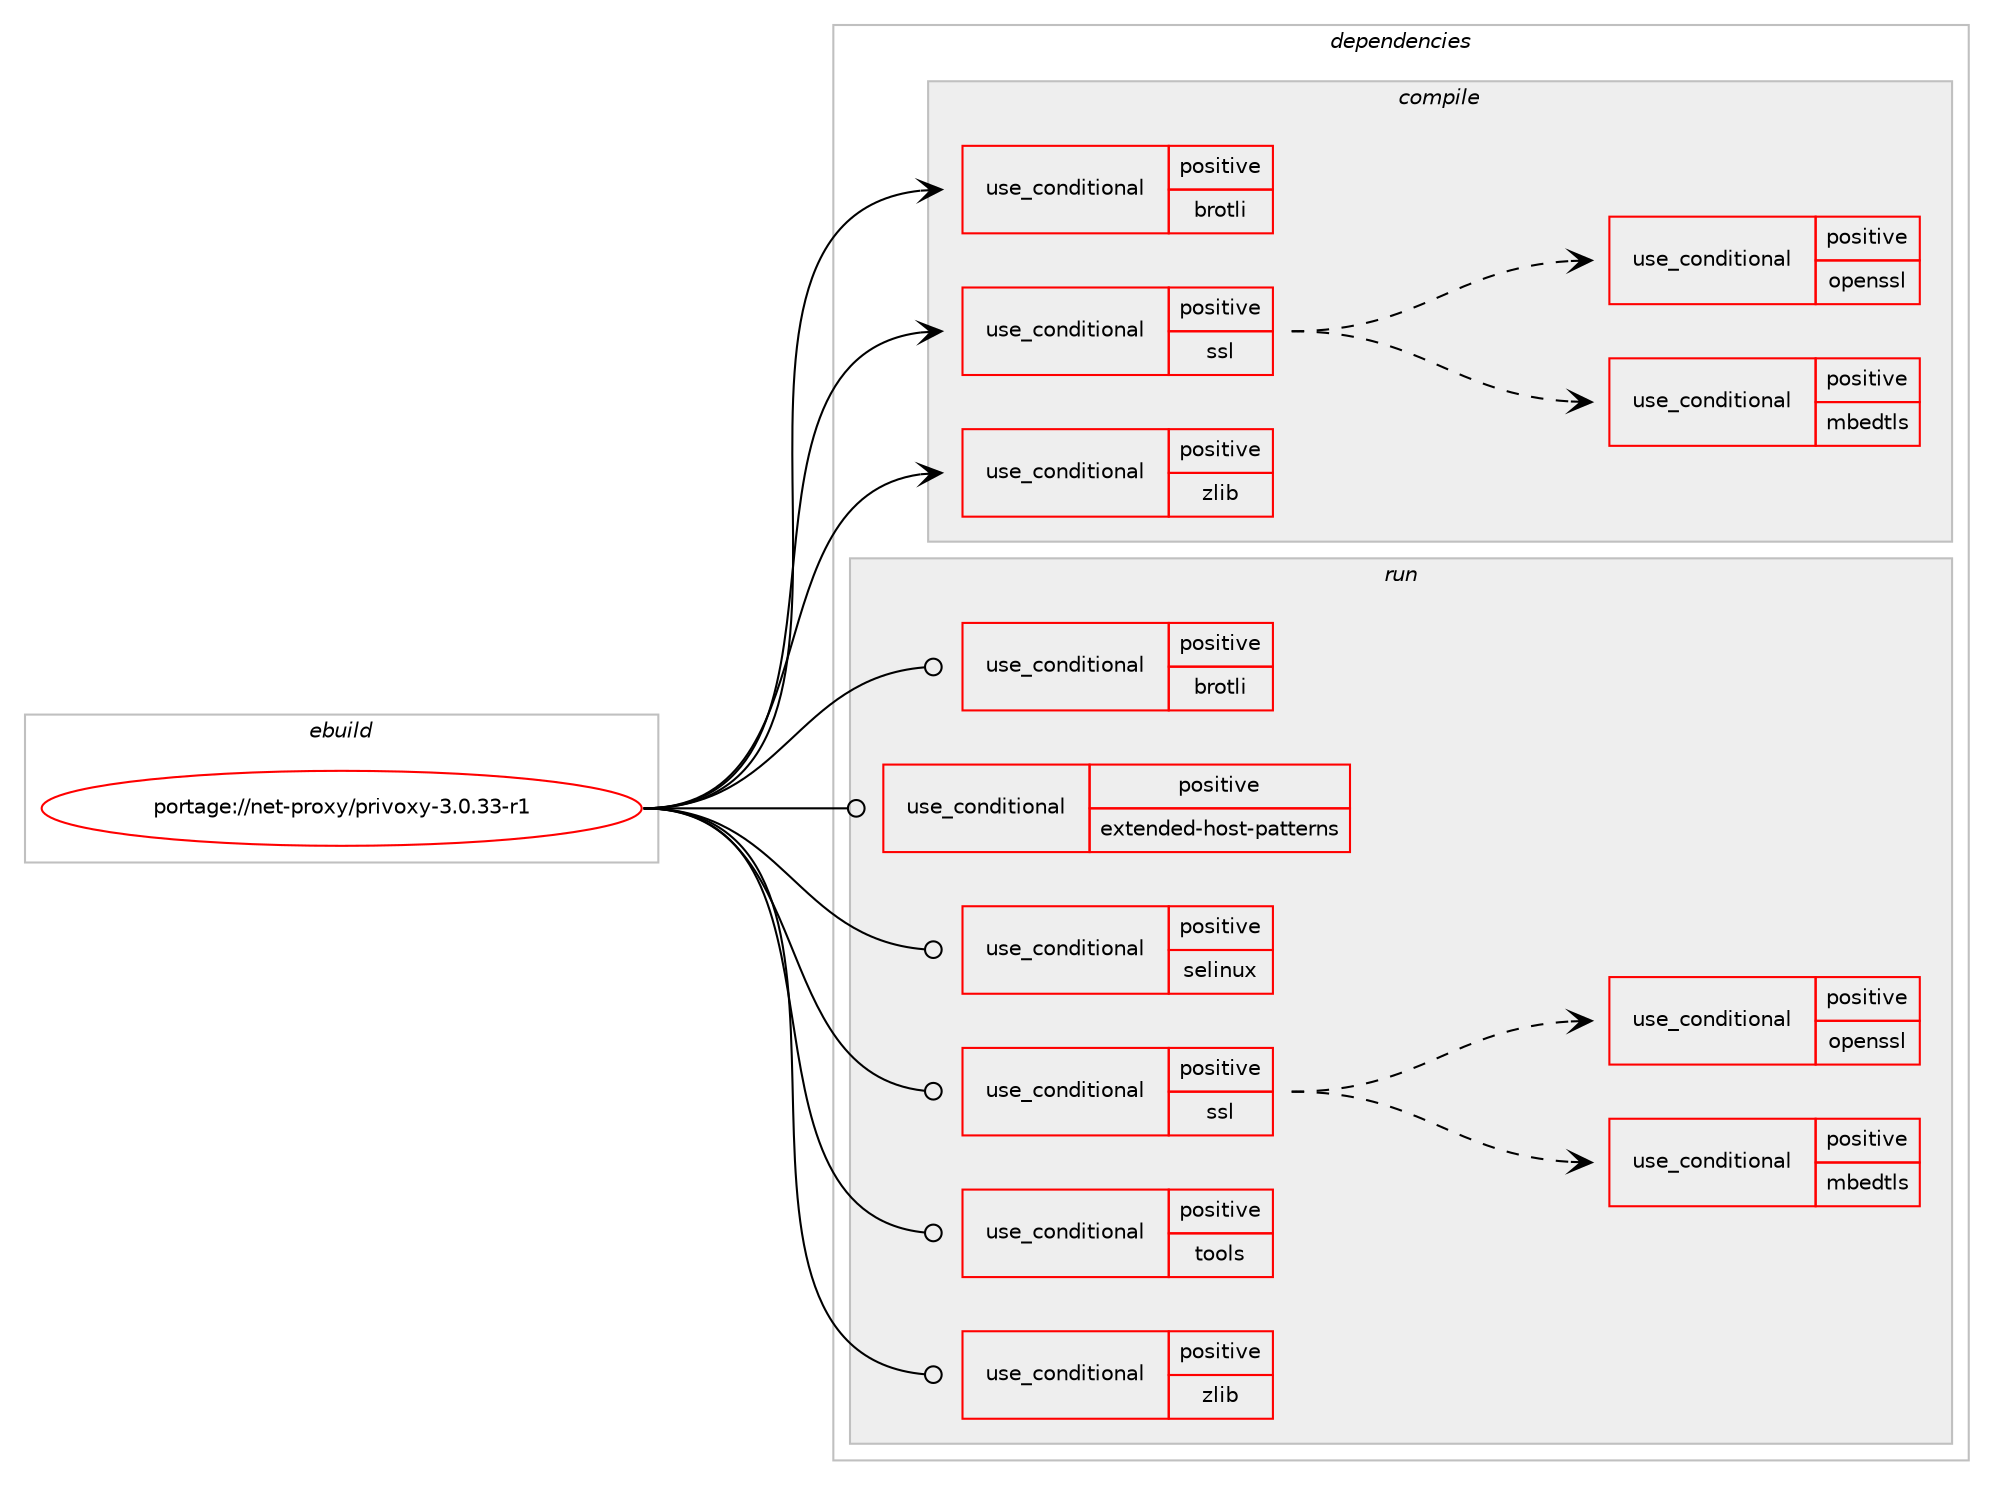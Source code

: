 digraph prolog {

# *************
# Graph options
# *************

newrank=true;
concentrate=true;
compound=true;
graph [rankdir=LR,fontname=Helvetica,fontsize=10,ranksep=1.5];#, ranksep=2.5, nodesep=0.2];
edge  [arrowhead=vee];
node  [fontname=Helvetica,fontsize=10];

# **********
# The ebuild
# **********

subgraph cluster_leftcol {
color=gray;
rank=same;
label=<<i>ebuild</i>>;
id [label="portage://net-proxy/privoxy-3.0.33-r1", color=red, width=4, href="../net-proxy/privoxy-3.0.33-r1.svg"];
}

# ****************
# The dependencies
# ****************

subgraph cluster_midcol {
color=gray;
label=<<i>dependencies</i>>;
subgraph cluster_compile {
fillcolor="#eeeeee";
style=filled;
label=<<i>compile</i>>;
subgraph cond6725 {
dependency9598 [label=<<TABLE BORDER="0" CELLBORDER="1" CELLSPACING="0" CELLPADDING="4"><TR><TD ROWSPAN="3" CELLPADDING="10">use_conditional</TD></TR><TR><TD>positive</TD></TR><TR><TD>brotli</TD></TR></TABLE>>, shape=none, color=red];
# *** BEGIN UNKNOWN DEPENDENCY TYPE (TODO) ***
# dependency9598 -> package_dependency(portage://net-proxy/privoxy-3.0.33-r1,install,no,app-arch,brotli,none,[,,],[],[])
# *** END UNKNOWN DEPENDENCY TYPE (TODO) ***

}
id:e -> dependency9598:w [weight=20,style="solid",arrowhead="vee"];
subgraph cond6726 {
dependency9599 [label=<<TABLE BORDER="0" CELLBORDER="1" CELLSPACING="0" CELLPADDING="4"><TR><TD ROWSPAN="3" CELLPADDING="10">use_conditional</TD></TR><TR><TD>positive</TD></TR><TR><TD>ssl</TD></TR></TABLE>>, shape=none, color=red];
subgraph cond6727 {
dependency9600 [label=<<TABLE BORDER="0" CELLBORDER="1" CELLSPACING="0" CELLPADDING="4"><TR><TD ROWSPAN="3" CELLPADDING="10">use_conditional</TD></TR><TR><TD>positive</TD></TR><TR><TD>mbedtls</TD></TR></TABLE>>, shape=none, color=red];
# *** BEGIN UNKNOWN DEPENDENCY TYPE (TODO) ***
# dependency9600 -> package_dependency(portage://net-proxy/privoxy-3.0.33-r1,install,no,net-libs,mbedtls,none,[,,],any_same_slot,[])
# *** END UNKNOWN DEPENDENCY TYPE (TODO) ***

}
dependency9599:e -> dependency9600:w [weight=20,style="dashed",arrowhead="vee"];
subgraph cond6728 {
dependency9601 [label=<<TABLE BORDER="0" CELLBORDER="1" CELLSPACING="0" CELLPADDING="4"><TR><TD ROWSPAN="3" CELLPADDING="10">use_conditional</TD></TR><TR><TD>positive</TD></TR><TR><TD>openssl</TD></TR></TABLE>>, shape=none, color=red];
# *** BEGIN UNKNOWN DEPENDENCY TYPE (TODO) ***
# dependency9601 -> package_dependency(portage://net-proxy/privoxy-3.0.33-r1,install,no,dev-libs,openssl,none,[,,],any_same_slot,[])
# *** END UNKNOWN DEPENDENCY TYPE (TODO) ***

}
dependency9599:e -> dependency9601:w [weight=20,style="dashed",arrowhead="vee"];
}
id:e -> dependency9599:w [weight=20,style="solid",arrowhead="vee"];
subgraph cond6729 {
dependency9602 [label=<<TABLE BORDER="0" CELLBORDER="1" CELLSPACING="0" CELLPADDING="4"><TR><TD ROWSPAN="3" CELLPADDING="10">use_conditional</TD></TR><TR><TD>positive</TD></TR><TR><TD>zlib</TD></TR></TABLE>>, shape=none, color=red];
# *** BEGIN UNKNOWN DEPENDENCY TYPE (TODO) ***
# dependency9602 -> package_dependency(portage://net-proxy/privoxy-3.0.33-r1,install,no,sys-libs,zlib,none,[,,],any_same_slot,[])
# *** END UNKNOWN DEPENDENCY TYPE (TODO) ***

}
id:e -> dependency9602:w [weight=20,style="solid",arrowhead="vee"];
# *** BEGIN UNKNOWN DEPENDENCY TYPE (TODO) ***
# id -> package_dependency(portage://net-proxy/privoxy-3.0.33-r1,install,no,acct-group,privoxy,none,[,,],[],[])
# *** END UNKNOWN DEPENDENCY TYPE (TODO) ***

# *** BEGIN UNKNOWN DEPENDENCY TYPE (TODO) ***
# id -> package_dependency(portage://net-proxy/privoxy-3.0.33-r1,install,no,acct-user,privoxy,none,[,,],[],[])
# *** END UNKNOWN DEPENDENCY TYPE (TODO) ***

# *** BEGIN UNKNOWN DEPENDENCY TYPE (TODO) ***
# id -> package_dependency(portage://net-proxy/privoxy-3.0.33-r1,install,no,dev-libs,libpcre,none,[,,],[],[])
# *** END UNKNOWN DEPENDENCY TYPE (TODO) ***

}
subgraph cluster_compileandrun {
fillcolor="#eeeeee";
style=filled;
label=<<i>compile and run</i>>;
}
subgraph cluster_run {
fillcolor="#eeeeee";
style=filled;
label=<<i>run</i>>;
subgraph cond6730 {
dependency9603 [label=<<TABLE BORDER="0" CELLBORDER="1" CELLSPACING="0" CELLPADDING="4"><TR><TD ROWSPAN="3" CELLPADDING="10">use_conditional</TD></TR><TR><TD>positive</TD></TR><TR><TD>brotli</TD></TR></TABLE>>, shape=none, color=red];
# *** BEGIN UNKNOWN DEPENDENCY TYPE (TODO) ***
# dependency9603 -> package_dependency(portage://net-proxy/privoxy-3.0.33-r1,run,no,app-arch,brotli,none,[,,],[],[])
# *** END UNKNOWN DEPENDENCY TYPE (TODO) ***

}
id:e -> dependency9603:w [weight=20,style="solid",arrowhead="odot"];
subgraph cond6731 {
dependency9604 [label=<<TABLE BORDER="0" CELLBORDER="1" CELLSPACING="0" CELLPADDING="4"><TR><TD ROWSPAN="3" CELLPADDING="10">use_conditional</TD></TR><TR><TD>positive</TD></TR><TR><TD>extended-host-patterns</TD></TR></TABLE>>, shape=none, color=red];
# *** BEGIN UNKNOWN DEPENDENCY TYPE (TODO) ***
# dependency9604 -> package_dependency(portage://net-proxy/privoxy-3.0.33-r1,run,no,dev-lang,perl,none,[,,],[],[])
# *** END UNKNOWN DEPENDENCY TYPE (TODO) ***

}
id:e -> dependency9604:w [weight=20,style="solid",arrowhead="odot"];
subgraph cond6732 {
dependency9605 [label=<<TABLE BORDER="0" CELLBORDER="1" CELLSPACING="0" CELLPADDING="4"><TR><TD ROWSPAN="3" CELLPADDING="10">use_conditional</TD></TR><TR><TD>positive</TD></TR><TR><TD>selinux</TD></TR></TABLE>>, shape=none, color=red];
# *** BEGIN UNKNOWN DEPENDENCY TYPE (TODO) ***
# dependency9605 -> package_dependency(portage://net-proxy/privoxy-3.0.33-r1,run,no,sec-policy,selinux-privoxy,none,[,,],[],[])
# *** END UNKNOWN DEPENDENCY TYPE (TODO) ***

}
id:e -> dependency9605:w [weight=20,style="solid",arrowhead="odot"];
subgraph cond6733 {
dependency9606 [label=<<TABLE BORDER="0" CELLBORDER="1" CELLSPACING="0" CELLPADDING="4"><TR><TD ROWSPAN="3" CELLPADDING="10">use_conditional</TD></TR><TR><TD>positive</TD></TR><TR><TD>ssl</TD></TR></TABLE>>, shape=none, color=red];
subgraph cond6734 {
dependency9607 [label=<<TABLE BORDER="0" CELLBORDER="1" CELLSPACING="0" CELLPADDING="4"><TR><TD ROWSPAN="3" CELLPADDING="10">use_conditional</TD></TR><TR><TD>positive</TD></TR><TR><TD>mbedtls</TD></TR></TABLE>>, shape=none, color=red];
# *** BEGIN UNKNOWN DEPENDENCY TYPE (TODO) ***
# dependency9607 -> package_dependency(portage://net-proxy/privoxy-3.0.33-r1,run,no,net-libs,mbedtls,none,[,,],any_same_slot,[])
# *** END UNKNOWN DEPENDENCY TYPE (TODO) ***

}
dependency9606:e -> dependency9607:w [weight=20,style="dashed",arrowhead="vee"];
subgraph cond6735 {
dependency9608 [label=<<TABLE BORDER="0" CELLBORDER="1" CELLSPACING="0" CELLPADDING="4"><TR><TD ROWSPAN="3" CELLPADDING="10">use_conditional</TD></TR><TR><TD>positive</TD></TR><TR><TD>openssl</TD></TR></TABLE>>, shape=none, color=red];
# *** BEGIN UNKNOWN DEPENDENCY TYPE (TODO) ***
# dependency9608 -> package_dependency(portage://net-proxy/privoxy-3.0.33-r1,run,no,dev-libs,openssl,none,[,,],any_same_slot,[])
# *** END UNKNOWN DEPENDENCY TYPE (TODO) ***

}
dependency9606:e -> dependency9608:w [weight=20,style="dashed",arrowhead="vee"];
}
id:e -> dependency9606:w [weight=20,style="solid",arrowhead="odot"];
subgraph cond6736 {
dependency9609 [label=<<TABLE BORDER="0" CELLBORDER="1" CELLSPACING="0" CELLPADDING="4"><TR><TD ROWSPAN="3" CELLPADDING="10">use_conditional</TD></TR><TR><TD>positive</TD></TR><TR><TD>tools</TD></TR></TABLE>>, shape=none, color=red];
# *** BEGIN UNKNOWN DEPENDENCY TYPE (TODO) ***
# dependency9609 -> package_dependency(portage://net-proxy/privoxy-3.0.33-r1,run,no,net-misc,curl,none,[,,],[],[])
# *** END UNKNOWN DEPENDENCY TYPE (TODO) ***

# *** BEGIN UNKNOWN DEPENDENCY TYPE (TODO) ***
# dependency9609 -> package_dependency(portage://net-proxy/privoxy-3.0.33-r1,run,no,dev-lang,perl,none,[,,],[],[])
# *** END UNKNOWN DEPENDENCY TYPE (TODO) ***

}
id:e -> dependency9609:w [weight=20,style="solid",arrowhead="odot"];
subgraph cond6737 {
dependency9610 [label=<<TABLE BORDER="0" CELLBORDER="1" CELLSPACING="0" CELLPADDING="4"><TR><TD ROWSPAN="3" CELLPADDING="10">use_conditional</TD></TR><TR><TD>positive</TD></TR><TR><TD>zlib</TD></TR></TABLE>>, shape=none, color=red];
# *** BEGIN UNKNOWN DEPENDENCY TYPE (TODO) ***
# dependency9610 -> package_dependency(portage://net-proxy/privoxy-3.0.33-r1,run,no,sys-libs,zlib,none,[,,],any_same_slot,[])
# *** END UNKNOWN DEPENDENCY TYPE (TODO) ***

}
id:e -> dependency9610:w [weight=20,style="solid",arrowhead="odot"];
# *** BEGIN UNKNOWN DEPENDENCY TYPE (TODO) ***
# id -> package_dependency(portage://net-proxy/privoxy-3.0.33-r1,run,no,acct-group,privoxy,none,[,,],[],[])
# *** END UNKNOWN DEPENDENCY TYPE (TODO) ***

# *** BEGIN UNKNOWN DEPENDENCY TYPE (TODO) ***
# id -> package_dependency(portage://net-proxy/privoxy-3.0.33-r1,run,no,acct-user,privoxy,none,[,,],[],[])
# *** END UNKNOWN DEPENDENCY TYPE (TODO) ***

# *** BEGIN UNKNOWN DEPENDENCY TYPE (TODO) ***
# id -> package_dependency(portage://net-proxy/privoxy-3.0.33-r1,run,no,dev-libs,libpcre,none,[,,],[],[])
# *** END UNKNOWN DEPENDENCY TYPE (TODO) ***

}
}

# **************
# The candidates
# **************

subgraph cluster_choices {
rank=same;
color=gray;
label=<<i>candidates</i>>;

}

}
